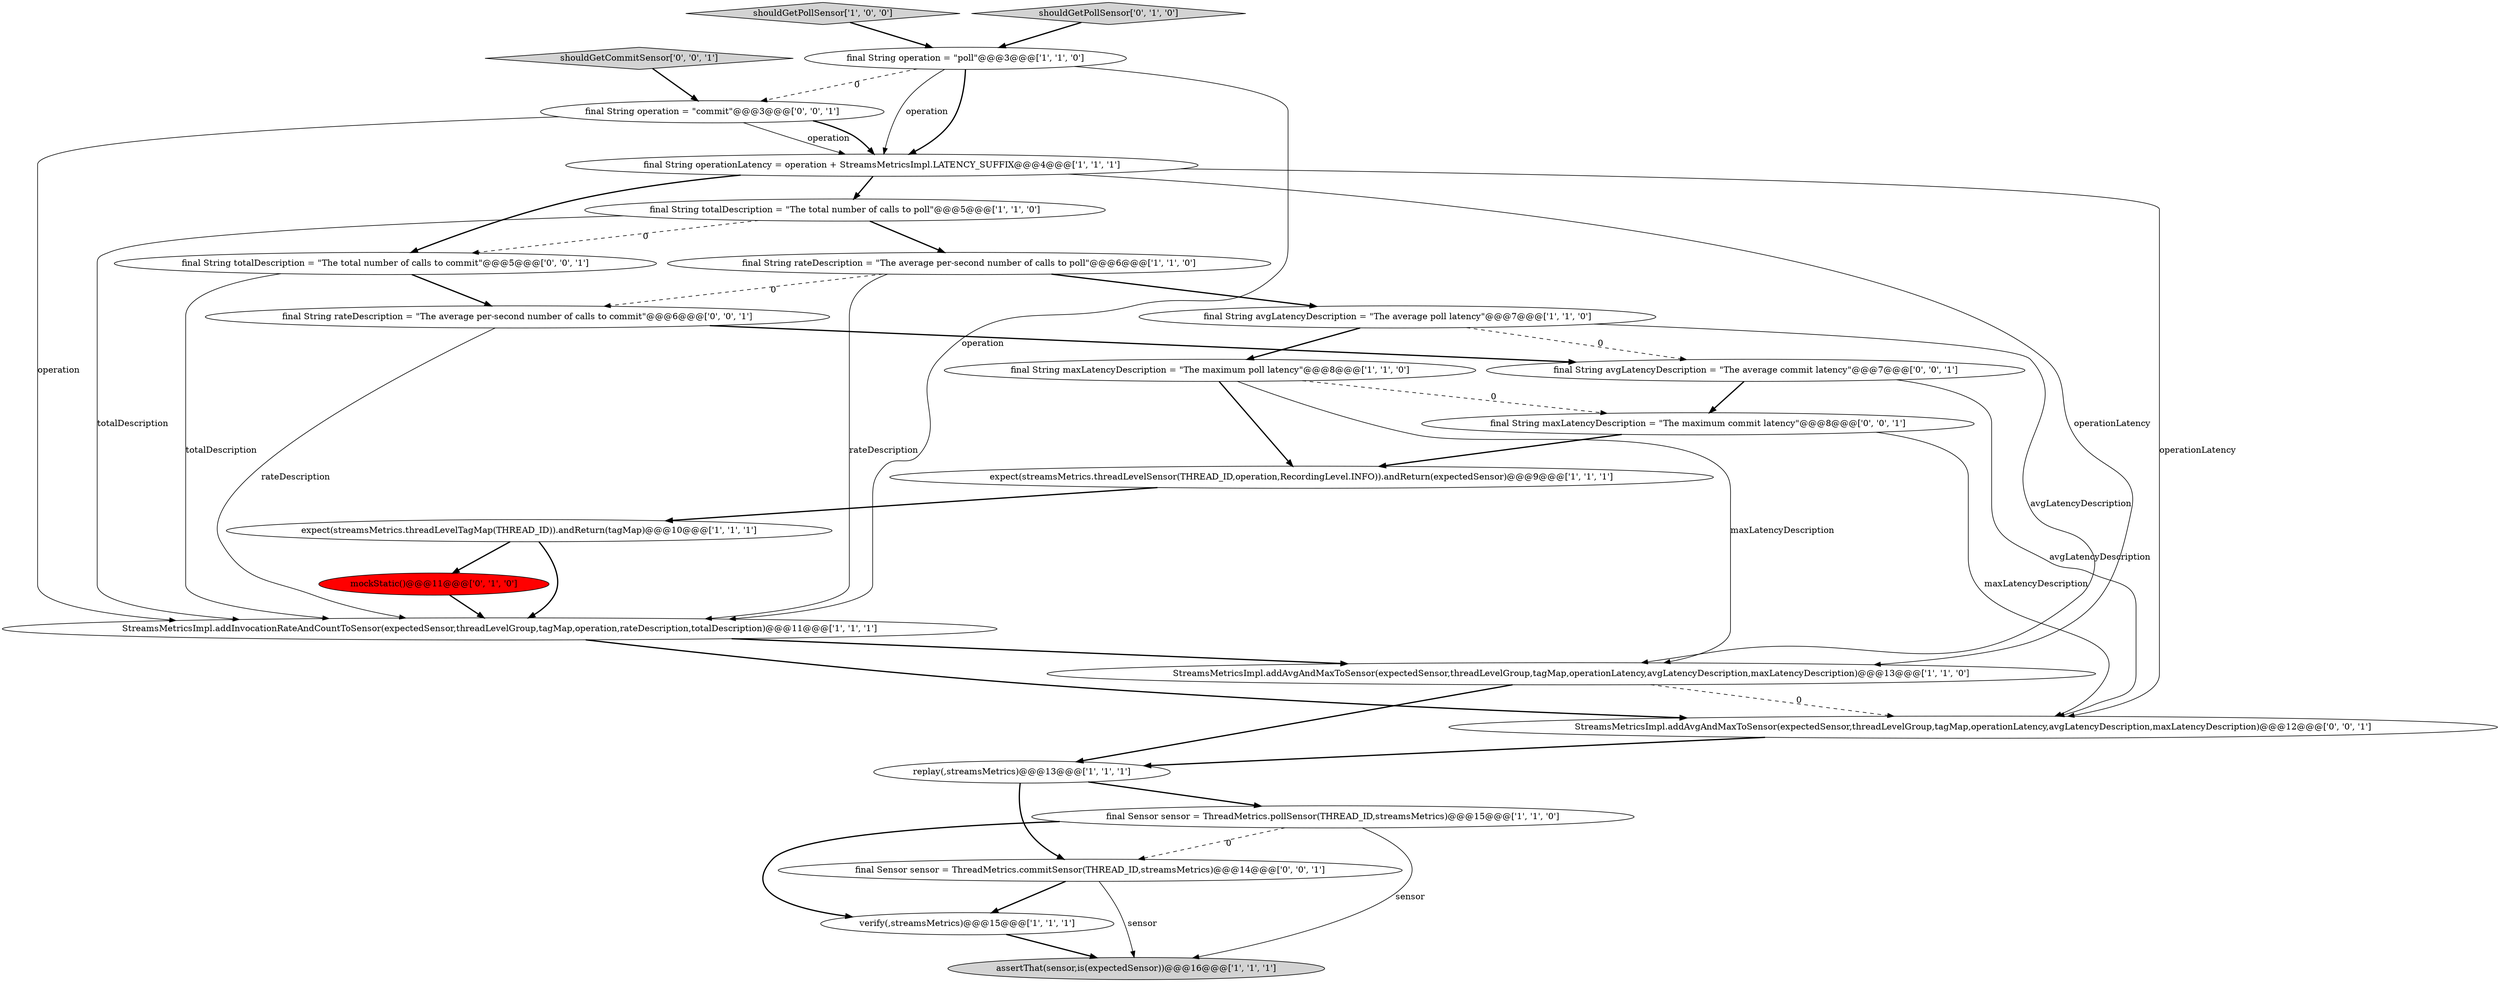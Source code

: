 digraph {
17 [style = filled, label = "final Sensor sensor = ThreadMetrics.commitSensor(THREAD_ID,streamsMetrics)@@@14@@@['0', '0', '1']", fillcolor = white, shape = ellipse image = "AAA0AAABBB3BBB"];
4 [style = filled, label = "StreamsMetricsImpl.addInvocationRateAndCountToSensor(expectedSensor,threadLevelGroup,tagMap,operation,rateDescription,totalDescription)@@@11@@@['1', '1', '1']", fillcolor = white, shape = ellipse image = "AAA0AAABBB1BBB"];
0 [style = filled, label = "shouldGetPollSensor['1', '0', '0']", fillcolor = lightgray, shape = diamond image = "AAA0AAABBB1BBB"];
2 [style = filled, label = "final String totalDescription = \"The total number of calls to poll\"@@@5@@@['1', '1', '0']", fillcolor = white, shape = ellipse image = "AAA0AAABBB1BBB"];
16 [style = filled, label = "mockStatic()@@@11@@@['0', '1', '0']", fillcolor = red, shape = ellipse image = "AAA1AAABBB2BBB"];
21 [style = filled, label = "final String avgLatencyDescription = \"The average commit latency\"@@@7@@@['0', '0', '1']", fillcolor = white, shape = ellipse image = "AAA0AAABBB3BBB"];
3 [style = filled, label = "final String operation = \"poll\"@@@3@@@['1', '1', '0']", fillcolor = white, shape = ellipse image = "AAA0AAABBB1BBB"];
14 [style = filled, label = "final String maxLatencyDescription = \"The maximum poll latency\"@@@8@@@['1', '1', '0']", fillcolor = white, shape = ellipse image = "AAA0AAABBB1BBB"];
13 [style = filled, label = "expect(streamsMetrics.threadLevelTagMap(THREAD_ID)).andReturn(tagMap)@@@10@@@['1', '1', '1']", fillcolor = white, shape = ellipse image = "AAA0AAABBB1BBB"];
8 [style = filled, label = "StreamsMetricsImpl.addAvgAndMaxToSensor(expectedSensor,threadLevelGroup,tagMap,operationLatency,avgLatencyDescription,maxLatencyDescription)@@@13@@@['1', '1', '0']", fillcolor = white, shape = ellipse image = "AAA0AAABBB1BBB"];
12 [style = filled, label = "replay(,streamsMetrics)@@@13@@@['1', '1', '1']", fillcolor = white, shape = ellipse image = "AAA0AAABBB1BBB"];
1 [style = filled, label = "final String operationLatency = operation + StreamsMetricsImpl.LATENCY_SUFFIX@@@4@@@['1', '1', '1']", fillcolor = white, shape = ellipse image = "AAA0AAABBB1BBB"];
15 [style = filled, label = "shouldGetPollSensor['0', '1', '0']", fillcolor = lightgray, shape = diamond image = "AAA0AAABBB2BBB"];
7 [style = filled, label = "final String rateDescription = \"The average per-second number of calls to poll\"@@@6@@@['1', '1', '0']", fillcolor = white, shape = ellipse image = "AAA0AAABBB1BBB"];
6 [style = filled, label = "final Sensor sensor = ThreadMetrics.pollSensor(THREAD_ID,streamsMetrics)@@@15@@@['1', '1', '0']", fillcolor = white, shape = ellipse image = "AAA0AAABBB1BBB"];
24 [style = filled, label = "shouldGetCommitSensor['0', '0', '1']", fillcolor = lightgray, shape = diamond image = "AAA0AAABBB3BBB"];
23 [style = filled, label = "final String maxLatencyDescription = \"The maximum commit latency\"@@@8@@@['0', '0', '1']", fillcolor = white, shape = ellipse image = "AAA0AAABBB3BBB"];
11 [style = filled, label = "expect(streamsMetrics.threadLevelSensor(THREAD_ID,operation,RecordingLevel.INFO)).andReturn(expectedSensor)@@@9@@@['1', '1', '1']", fillcolor = white, shape = ellipse image = "AAA0AAABBB1BBB"];
22 [style = filled, label = "final String operation = \"commit\"@@@3@@@['0', '0', '1']", fillcolor = white, shape = ellipse image = "AAA0AAABBB3BBB"];
19 [style = filled, label = "final String totalDescription = \"The total number of calls to commit\"@@@5@@@['0', '0', '1']", fillcolor = white, shape = ellipse image = "AAA0AAABBB3BBB"];
9 [style = filled, label = "assertThat(sensor,is(expectedSensor))@@@16@@@['1', '1', '1']", fillcolor = lightgray, shape = ellipse image = "AAA0AAABBB1BBB"];
5 [style = filled, label = "verify(,streamsMetrics)@@@15@@@['1', '1', '1']", fillcolor = white, shape = ellipse image = "AAA0AAABBB1BBB"];
18 [style = filled, label = "final String rateDescription = \"The average per-second number of calls to commit\"@@@6@@@['0', '0', '1']", fillcolor = white, shape = ellipse image = "AAA0AAABBB3BBB"];
20 [style = filled, label = "StreamsMetricsImpl.addAvgAndMaxToSensor(expectedSensor,threadLevelGroup,tagMap,operationLatency,avgLatencyDescription,maxLatencyDescription)@@@12@@@['0', '0', '1']", fillcolor = white, shape = ellipse image = "AAA0AAABBB3BBB"];
10 [style = filled, label = "final String avgLatencyDescription = \"The average poll latency\"@@@7@@@['1', '1', '0']", fillcolor = white, shape = ellipse image = "AAA0AAABBB1BBB"];
0->3 [style = bold, label=""];
22->1 [style = solid, label="operation"];
17->5 [style = bold, label=""];
22->4 [style = solid, label="operation"];
19->18 [style = bold, label=""];
2->19 [style = dashed, label="0"];
10->21 [style = dashed, label="0"];
7->18 [style = dashed, label="0"];
3->1 [style = bold, label=""];
5->9 [style = bold, label=""];
10->14 [style = bold, label=""];
7->10 [style = bold, label=""];
14->8 [style = solid, label="maxLatencyDescription"];
19->4 [style = solid, label="totalDescription"];
10->8 [style = solid, label="avgLatencyDescription"];
12->17 [style = bold, label=""];
8->20 [style = dashed, label="0"];
3->4 [style = solid, label="operation"];
6->17 [style = dashed, label="0"];
6->9 [style = solid, label="sensor"];
3->22 [style = dashed, label="0"];
3->1 [style = solid, label="operation"];
23->20 [style = solid, label="maxLatencyDescription"];
15->3 [style = bold, label=""];
2->4 [style = solid, label="totalDescription"];
21->20 [style = solid, label="avgLatencyDescription"];
12->6 [style = bold, label=""];
24->22 [style = bold, label=""];
13->16 [style = bold, label=""];
18->4 [style = solid, label="rateDescription"];
1->8 [style = solid, label="operationLatency"];
6->5 [style = bold, label=""];
14->23 [style = dashed, label="0"];
17->9 [style = solid, label="sensor"];
11->13 [style = bold, label=""];
20->12 [style = bold, label=""];
4->20 [style = bold, label=""];
7->4 [style = solid, label="rateDescription"];
4->8 [style = bold, label=""];
1->2 [style = bold, label=""];
22->1 [style = bold, label=""];
2->7 [style = bold, label=""];
18->21 [style = bold, label=""];
16->4 [style = bold, label=""];
1->19 [style = bold, label=""];
23->11 [style = bold, label=""];
14->11 [style = bold, label=""];
21->23 [style = bold, label=""];
1->20 [style = solid, label="operationLatency"];
8->12 [style = bold, label=""];
13->4 [style = bold, label=""];
}
